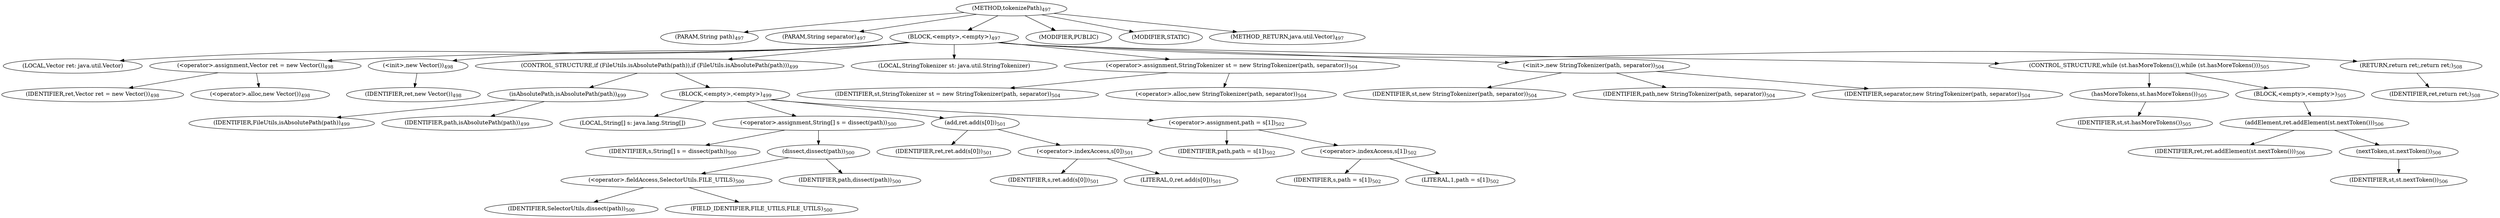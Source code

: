digraph "tokenizePath" {  
"1073" [label = <(METHOD,tokenizePath)<SUB>497</SUB>> ]
"1074" [label = <(PARAM,String path)<SUB>497</SUB>> ]
"1075" [label = <(PARAM,String separator)<SUB>497</SUB>> ]
"1076" [label = <(BLOCK,&lt;empty&gt;,&lt;empty&gt;)<SUB>497</SUB>> ]
"6" [label = <(LOCAL,Vector ret: java.util.Vector)> ]
"1077" [label = <(&lt;operator&gt;.assignment,Vector ret = new Vector())<SUB>498</SUB>> ]
"1078" [label = <(IDENTIFIER,ret,Vector ret = new Vector())<SUB>498</SUB>> ]
"1079" [label = <(&lt;operator&gt;.alloc,new Vector())<SUB>498</SUB>> ]
"1080" [label = <(&lt;init&gt;,new Vector())<SUB>498</SUB>> ]
"5" [label = <(IDENTIFIER,ret,new Vector())<SUB>498</SUB>> ]
"1081" [label = <(CONTROL_STRUCTURE,if (FileUtils.isAbsolutePath(path)),if (FileUtils.isAbsolutePath(path)))<SUB>499</SUB>> ]
"1082" [label = <(isAbsolutePath,isAbsolutePath(path))<SUB>499</SUB>> ]
"1083" [label = <(IDENTIFIER,FileUtils,isAbsolutePath(path))<SUB>499</SUB>> ]
"1084" [label = <(IDENTIFIER,path,isAbsolutePath(path))<SUB>499</SUB>> ]
"1085" [label = <(BLOCK,&lt;empty&gt;,&lt;empty&gt;)<SUB>499</SUB>> ]
"1086" [label = <(LOCAL,String[] s: java.lang.String[])> ]
"1087" [label = <(&lt;operator&gt;.assignment,String[] s = dissect(path))<SUB>500</SUB>> ]
"1088" [label = <(IDENTIFIER,s,String[] s = dissect(path))<SUB>500</SUB>> ]
"1089" [label = <(dissect,dissect(path))<SUB>500</SUB>> ]
"1090" [label = <(&lt;operator&gt;.fieldAccess,SelectorUtils.FILE_UTILS)<SUB>500</SUB>> ]
"1091" [label = <(IDENTIFIER,SelectorUtils,dissect(path))<SUB>500</SUB>> ]
"1092" [label = <(FIELD_IDENTIFIER,FILE_UTILS,FILE_UTILS)<SUB>500</SUB>> ]
"1093" [label = <(IDENTIFIER,path,dissect(path))<SUB>500</SUB>> ]
"1094" [label = <(add,ret.add(s[0]))<SUB>501</SUB>> ]
"1095" [label = <(IDENTIFIER,ret,ret.add(s[0]))<SUB>501</SUB>> ]
"1096" [label = <(&lt;operator&gt;.indexAccess,s[0])<SUB>501</SUB>> ]
"1097" [label = <(IDENTIFIER,s,ret.add(s[0]))<SUB>501</SUB>> ]
"1098" [label = <(LITERAL,0,ret.add(s[0]))<SUB>501</SUB>> ]
"1099" [label = <(&lt;operator&gt;.assignment,path = s[1])<SUB>502</SUB>> ]
"1100" [label = <(IDENTIFIER,path,path = s[1])<SUB>502</SUB>> ]
"1101" [label = <(&lt;operator&gt;.indexAccess,s[1])<SUB>502</SUB>> ]
"1102" [label = <(IDENTIFIER,s,path = s[1])<SUB>502</SUB>> ]
"1103" [label = <(LITERAL,1,path = s[1])<SUB>502</SUB>> ]
"8" [label = <(LOCAL,StringTokenizer st: java.util.StringTokenizer)> ]
"1104" [label = <(&lt;operator&gt;.assignment,StringTokenizer st = new StringTokenizer(path, separator))<SUB>504</SUB>> ]
"1105" [label = <(IDENTIFIER,st,StringTokenizer st = new StringTokenizer(path, separator))<SUB>504</SUB>> ]
"1106" [label = <(&lt;operator&gt;.alloc,new StringTokenizer(path, separator))<SUB>504</SUB>> ]
"1107" [label = <(&lt;init&gt;,new StringTokenizer(path, separator))<SUB>504</SUB>> ]
"7" [label = <(IDENTIFIER,st,new StringTokenizer(path, separator))<SUB>504</SUB>> ]
"1108" [label = <(IDENTIFIER,path,new StringTokenizer(path, separator))<SUB>504</SUB>> ]
"1109" [label = <(IDENTIFIER,separator,new StringTokenizer(path, separator))<SUB>504</SUB>> ]
"1110" [label = <(CONTROL_STRUCTURE,while (st.hasMoreTokens()),while (st.hasMoreTokens()))<SUB>505</SUB>> ]
"1111" [label = <(hasMoreTokens,st.hasMoreTokens())<SUB>505</SUB>> ]
"1112" [label = <(IDENTIFIER,st,st.hasMoreTokens())<SUB>505</SUB>> ]
"1113" [label = <(BLOCK,&lt;empty&gt;,&lt;empty&gt;)<SUB>505</SUB>> ]
"1114" [label = <(addElement,ret.addElement(st.nextToken()))<SUB>506</SUB>> ]
"1115" [label = <(IDENTIFIER,ret,ret.addElement(st.nextToken()))<SUB>506</SUB>> ]
"1116" [label = <(nextToken,st.nextToken())<SUB>506</SUB>> ]
"1117" [label = <(IDENTIFIER,st,st.nextToken())<SUB>506</SUB>> ]
"1118" [label = <(RETURN,return ret;,return ret;)<SUB>508</SUB>> ]
"1119" [label = <(IDENTIFIER,ret,return ret;)<SUB>508</SUB>> ]
"1120" [label = <(MODIFIER,PUBLIC)> ]
"1121" [label = <(MODIFIER,STATIC)> ]
"1122" [label = <(METHOD_RETURN,java.util.Vector)<SUB>497</SUB>> ]
  "1073" -> "1074" 
  "1073" -> "1075" 
  "1073" -> "1076" 
  "1073" -> "1120" 
  "1073" -> "1121" 
  "1073" -> "1122" 
  "1076" -> "6" 
  "1076" -> "1077" 
  "1076" -> "1080" 
  "1076" -> "1081" 
  "1076" -> "8" 
  "1076" -> "1104" 
  "1076" -> "1107" 
  "1076" -> "1110" 
  "1076" -> "1118" 
  "1077" -> "1078" 
  "1077" -> "1079" 
  "1080" -> "5" 
  "1081" -> "1082" 
  "1081" -> "1085" 
  "1082" -> "1083" 
  "1082" -> "1084" 
  "1085" -> "1086" 
  "1085" -> "1087" 
  "1085" -> "1094" 
  "1085" -> "1099" 
  "1087" -> "1088" 
  "1087" -> "1089" 
  "1089" -> "1090" 
  "1089" -> "1093" 
  "1090" -> "1091" 
  "1090" -> "1092" 
  "1094" -> "1095" 
  "1094" -> "1096" 
  "1096" -> "1097" 
  "1096" -> "1098" 
  "1099" -> "1100" 
  "1099" -> "1101" 
  "1101" -> "1102" 
  "1101" -> "1103" 
  "1104" -> "1105" 
  "1104" -> "1106" 
  "1107" -> "7" 
  "1107" -> "1108" 
  "1107" -> "1109" 
  "1110" -> "1111" 
  "1110" -> "1113" 
  "1111" -> "1112" 
  "1113" -> "1114" 
  "1114" -> "1115" 
  "1114" -> "1116" 
  "1116" -> "1117" 
  "1118" -> "1119" 
}
